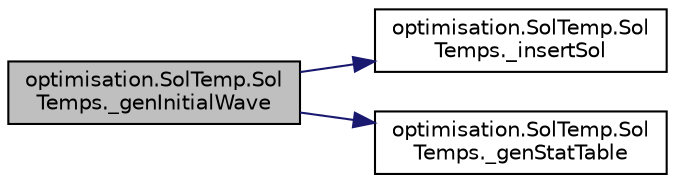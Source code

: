 digraph "optimisation.SolTemp.SolTemps._genInitialWave"
{
 // INTERACTIVE_SVG=YES
  edge [fontname="Helvetica",fontsize="10",labelfontname="Helvetica",labelfontsize="10"];
  node [fontname="Helvetica",fontsize="10",shape=record];
  rankdir="LR";
  Node1 [label="optimisation.SolTemp.Sol\lTemps._genInitialWave",height=0.2,width=0.4,color="black", fillcolor="grey75", style="filled" fontcolor="black"];
  Node1 -> Node2 [color="midnightblue",fontsize="10",style="solid",fontname="Helvetica"];
  Node2 [label="optimisation.SolTemp.Sol\lTemps._insertSol",height=0.2,width=0.4,color="black", fillcolor="white", style="filled",URL="$classoptimisation_1_1_sol_temp_1_1_sol_temps.html#ac9066e53f2b4aa7c230ba917e26a9758",tooltip="Insère un nouvel élément dans la liste des SolTemp déjà stockées. "];
  Node1 -> Node3 [color="midnightblue",fontsize="10",style="solid",fontname="Helvetica"];
  Node3 [label="optimisation.SolTemp.Sol\lTemps._genStatTable",height=0.2,width=0.4,color="black", fillcolor="white", style="filled",URL="$classoptimisation_1_1_sol_temp_1_1_sol_temps.html#a30e5112582a7d9dc411d73536904dfe4",tooltip="Génère la StatTable correspondante à l&#39;état actuel de la SolTemps. "];
}
